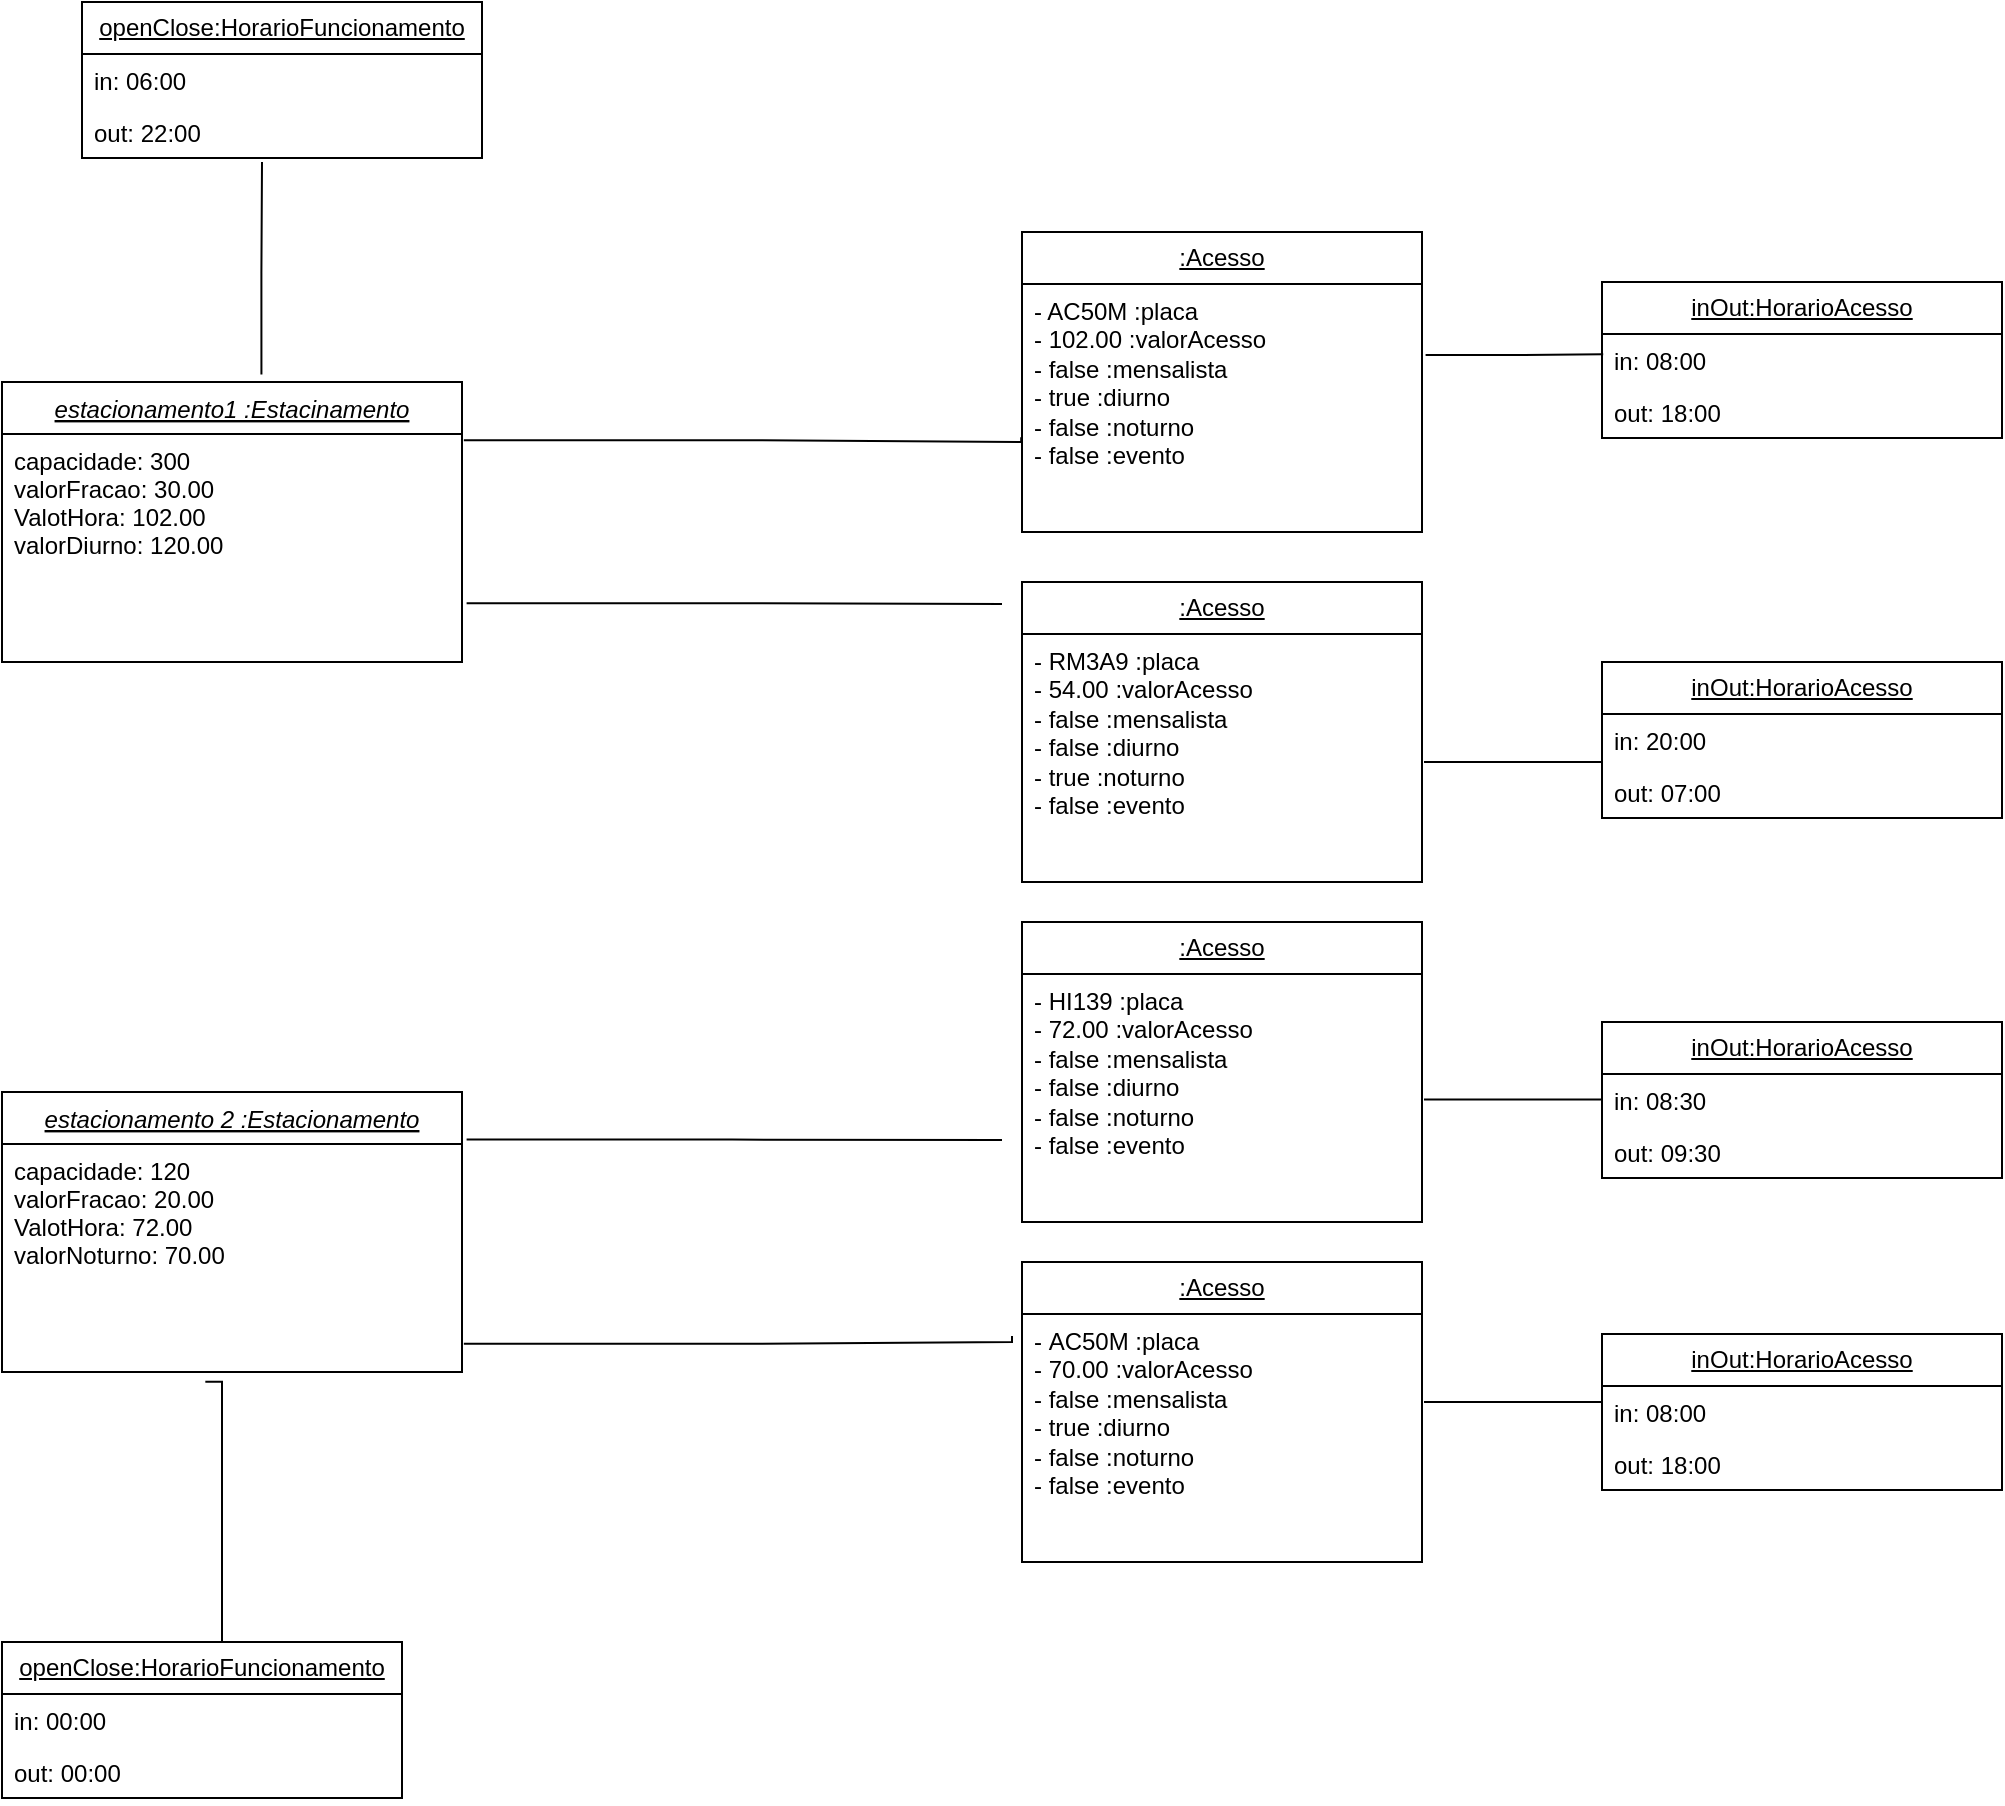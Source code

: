 <mxfile version="21.3.2" type="google">
  <diagram id="He-pfbhHF_52gu7V2dkw" name="Página-1">
    <mxGraphModel grid="1" page="1" gridSize="10" guides="1" tooltips="1" connect="1" arrows="1" fold="1" pageScale="1" pageWidth="827" pageHeight="1169" math="0" shadow="0">
      <root>
        <mxCell id="WIyWlLk6GJQsqaUBKTNV-0" />
        <mxCell id="WIyWlLk6GJQsqaUBKTNV-1" parent="WIyWlLk6GJQsqaUBKTNV-0" />
        <mxCell id="zkfFHV4jXpPFQw0GAbJ--0" value="estacionamento1 :Estacinamento" style="swimlane;fontStyle=6;align=center;verticalAlign=top;childLayout=stackLayout;horizontal=1;startSize=26;horizontalStack=0;resizeParent=1;resizeLast=0;collapsible=1;marginBottom=0;rounded=0;shadow=0;strokeWidth=1;" vertex="1" parent="WIyWlLk6GJQsqaUBKTNV-1">
          <mxGeometry x="80" y="90" width="230" height="140" as="geometry">
            <mxRectangle x="230" y="140" width="160" height="26" as="alternateBounds" />
          </mxGeometry>
        </mxCell>
        <mxCell id="zkfFHV4jXpPFQw0GAbJ--1" value="capacidade: 300&#xa;valorFracao: 30.00&#xa;ValotHora: 102.00&#xa;valorDiurno: 120.00&#xa;" style="text;align=left;verticalAlign=top;spacingLeft=4;spacingRight=4;overflow=hidden;rotatable=0;points=[[0,0.5],[1,0.5]];portConstraint=eastwest;" vertex="1" parent="zkfFHV4jXpPFQw0GAbJ--0">
          <mxGeometry y="26" width="230" height="114" as="geometry" />
        </mxCell>
        <mxCell id="Rg48Sche9cE2XQFXGQyf-0" value="estacionamento 2 :Estacionamento" style="swimlane;fontStyle=6;align=center;verticalAlign=top;childLayout=stackLayout;horizontal=1;startSize=26;horizontalStack=0;resizeParent=1;resizeLast=0;collapsible=1;marginBottom=0;rounded=0;shadow=0;strokeWidth=1;" vertex="1" parent="WIyWlLk6GJQsqaUBKTNV-1">
          <mxGeometry x="80" y="445" width="230" height="140" as="geometry">
            <mxRectangle x="230" y="140" width="160" height="26" as="alternateBounds" />
          </mxGeometry>
        </mxCell>
        <mxCell id="Rg48Sche9cE2XQFXGQyf-1" value="capacidade: 120&#xa;valorFracao: 20.00&#xa;ValotHora: 72.00&#xa;valorNoturno: 70.00&#xa;" style="text;align=left;verticalAlign=top;spacingLeft=4;spacingRight=4;overflow=hidden;rotatable=0;points=[[0,0.5],[1,0.5]];portConstraint=eastwest;" vertex="1" parent="Rg48Sche9cE2XQFXGQyf-0">
          <mxGeometry y="26" width="230" height="114" as="geometry" />
        </mxCell>
        <mxCell id="Rg48Sche9cE2XQFXGQyf-10" value="&lt;u&gt;:Acesso&lt;/u&gt;" style="swimlane;fontStyle=0;childLayout=stackLayout;horizontal=1;startSize=26;fillColor=none;horizontalStack=0;resizeParent=1;resizeParentMax=0;resizeLast=0;collapsible=1;marginBottom=0;whiteSpace=wrap;html=1;" vertex="1" parent="WIyWlLk6GJQsqaUBKTNV-1">
          <mxGeometry x="590" y="15" width="200" height="150" as="geometry" />
        </mxCell>
        <mxCell id="Rg48Sche9cE2XQFXGQyf-11" value="- AC50M&amp;nbsp;:placa&lt;br&gt;- 102.00 :valorAcesso&lt;br&gt;- false :mensalista&lt;br&gt;- true :diurno&lt;br&gt;- false :noturno&lt;br&gt;- false :evento&lt;br&gt;" style="text;strokeColor=none;fillColor=none;align=left;verticalAlign=top;spacingLeft=4;spacingRight=4;overflow=hidden;rotatable=0;points=[[0,0.5],[1,0.5]];portConstraint=eastwest;whiteSpace=wrap;html=1;" vertex="1" parent="Rg48Sche9cE2XQFXGQyf-10">
          <mxGeometry y="26" width="200" height="124" as="geometry" />
        </mxCell>
        <mxCell id="Rg48Sche9cE2XQFXGQyf-20" value="&lt;u&gt;:Acesso&lt;/u&gt;" style="swimlane;fontStyle=0;childLayout=stackLayout;horizontal=1;startSize=26;fillColor=none;horizontalStack=0;resizeParent=1;resizeParentMax=0;resizeLast=0;collapsible=1;marginBottom=0;whiteSpace=wrap;html=1;" vertex="1" parent="WIyWlLk6GJQsqaUBKTNV-1">
          <mxGeometry x="590" y="190" width="200" height="150" as="geometry" />
        </mxCell>
        <mxCell id="Rg48Sche9cE2XQFXGQyf-21" value="-&amp;nbsp;RM3A9&amp;nbsp;:placa&lt;br&gt;- 54.00 :valorAcesso&lt;br&gt;- false :mensalista&lt;br&gt;- false :diurno&lt;br&gt;- true :noturno&lt;br&gt;- false :evento&lt;br&gt;" style="text;strokeColor=none;fillColor=none;align=left;verticalAlign=top;spacingLeft=4;spacingRight=4;overflow=hidden;rotatable=0;points=[[0,0.5],[1,0.5]];portConstraint=eastwest;whiteSpace=wrap;html=1;" vertex="1" parent="Rg48Sche9cE2XQFXGQyf-20">
          <mxGeometry y="26" width="200" height="124" as="geometry" />
        </mxCell>
        <mxCell id="Rg48Sche9cE2XQFXGQyf-22" value="&lt;u&gt;:Acesso&lt;/u&gt;" style="swimlane;fontStyle=0;childLayout=stackLayout;horizontal=1;startSize=26;fillColor=none;horizontalStack=0;resizeParent=1;resizeParentMax=0;resizeLast=0;collapsible=1;marginBottom=0;whiteSpace=wrap;html=1;" vertex="1" parent="WIyWlLk6GJQsqaUBKTNV-1">
          <mxGeometry x="590" y="360" width="200" height="150" as="geometry" />
        </mxCell>
        <mxCell id="Rg48Sche9cE2XQFXGQyf-23" value="-&amp;nbsp;HI139&amp;nbsp;:placa&lt;br&gt;- 72.00 :valorAcesso&lt;br&gt;- false :mensalista&lt;br&gt;- false :diurno&lt;br&gt;- false :noturno&lt;br&gt;- false :evento&lt;br&gt;" style="text;strokeColor=none;fillColor=none;align=left;verticalAlign=top;spacingLeft=4;spacingRight=4;overflow=hidden;rotatable=0;points=[[0,0.5],[1,0.5]];portConstraint=eastwest;whiteSpace=wrap;html=1;" vertex="1" parent="Rg48Sche9cE2XQFXGQyf-22">
          <mxGeometry y="26" width="200" height="124" as="geometry" />
        </mxCell>
        <mxCell id="Rg48Sche9cE2XQFXGQyf-24" value="&lt;u&gt;:Acesso&lt;/u&gt;" style="swimlane;fontStyle=0;childLayout=stackLayout;horizontal=1;startSize=26;fillColor=none;horizontalStack=0;resizeParent=1;resizeParentMax=0;resizeLast=0;collapsible=1;marginBottom=0;whiteSpace=wrap;html=1;" vertex="1" parent="WIyWlLk6GJQsqaUBKTNV-1">
          <mxGeometry x="590" y="530" width="200" height="150" as="geometry" />
        </mxCell>
        <mxCell id="Rg48Sche9cE2XQFXGQyf-25" value="-&amp;nbsp;AC50M :placa&lt;br&gt;- 70.00 :valorAcesso&lt;br&gt;- false :mensalista&lt;br&gt;- true :diurno&lt;br&gt;- false :noturno&lt;br&gt;- false :evento" style="text;strokeColor=none;fillColor=none;align=left;verticalAlign=top;spacingLeft=4;spacingRight=4;overflow=hidden;rotatable=0;points=[[0,0.5],[1,0.5]];portConstraint=eastwest;whiteSpace=wrap;html=1;" vertex="1" parent="Rg48Sche9cE2XQFXGQyf-24">
          <mxGeometry y="26" width="200" height="124" as="geometry" />
        </mxCell>
        <mxCell id="Rqd5GMoUPTNNjES2_OAK-5" value="&lt;u&gt;openClose:HorarioFuncionamento&lt;/u&gt;" style="swimlane;fontStyle=0;childLayout=stackLayout;horizontal=1;startSize=26;fillColor=none;horizontalStack=0;resizeParent=1;resizeParentMax=0;resizeLast=0;collapsible=1;marginBottom=0;whiteSpace=wrap;html=1;" vertex="1" parent="WIyWlLk6GJQsqaUBKTNV-1">
          <mxGeometry x="80" y="720" width="200" height="78" as="geometry" />
        </mxCell>
        <mxCell id="Rqd5GMoUPTNNjES2_OAK-6" value="in: 00:00" style="text;strokeColor=none;fillColor=none;align=left;verticalAlign=top;spacingLeft=4;spacingRight=4;overflow=hidden;rotatable=0;points=[[0,0.5],[1,0.5]];portConstraint=eastwest;whiteSpace=wrap;html=1;" vertex="1" parent="Rqd5GMoUPTNNjES2_OAK-5">
          <mxGeometry y="26" width="200" height="26" as="geometry" />
        </mxCell>
        <mxCell id="Rqd5GMoUPTNNjES2_OAK-7" value="out: 00:00" style="text;strokeColor=none;fillColor=none;align=left;verticalAlign=top;spacingLeft=4;spacingRight=4;overflow=hidden;rotatable=0;points=[[0,0.5],[1,0.5]];portConstraint=eastwest;whiteSpace=wrap;html=1;" vertex="1" parent="Rqd5GMoUPTNNjES2_OAK-5">
          <mxGeometry y="52" width="200" height="26" as="geometry" />
        </mxCell>
        <mxCell id="Rqd5GMoUPTNNjES2_OAK-10" value="" style="endArrow=none;html=1;edgeStyle=orthogonalEdgeStyle;rounded=0;exitX=0.564;exitY=-0.027;exitDx=0;exitDy=0;exitPerimeter=0;" edge="1" parent="WIyWlLk6GJQsqaUBKTNV-1" source="zkfFHV4jXpPFQw0GAbJ--0">
          <mxGeometry relative="1" as="geometry">
            <mxPoint x="300" y="120" as="sourcePoint" />
            <mxPoint x="210" y="-20" as="targetPoint" />
          </mxGeometry>
        </mxCell>
        <mxCell id="Rqd5GMoUPTNNjES2_OAK-17" value="&lt;u&gt;inOut:HorarioAcesso&lt;/u&gt;" style="swimlane;fontStyle=0;childLayout=stackLayout;horizontal=1;startSize=26;fillColor=none;horizontalStack=0;resizeParent=1;resizeParentMax=0;resizeLast=0;collapsible=1;marginBottom=0;whiteSpace=wrap;html=1;" vertex="1" parent="WIyWlLk6GJQsqaUBKTNV-1">
          <mxGeometry x="880" y="40" width="200" height="78" as="geometry" />
        </mxCell>
        <mxCell id="Rqd5GMoUPTNNjES2_OAK-18" value="in: 08:00" style="text;strokeColor=none;fillColor=none;align=left;verticalAlign=top;spacingLeft=4;spacingRight=4;overflow=hidden;rotatable=0;points=[[0,0.5],[1,0.5]];portConstraint=eastwest;whiteSpace=wrap;html=1;" vertex="1" parent="Rqd5GMoUPTNNjES2_OAK-17">
          <mxGeometry y="26" width="200" height="26" as="geometry" />
        </mxCell>
        <mxCell id="Rqd5GMoUPTNNjES2_OAK-19" value="out: 18:00" style="text;strokeColor=none;fillColor=none;align=left;verticalAlign=top;spacingLeft=4;spacingRight=4;overflow=hidden;rotatable=0;points=[[0,0.5],[1,0.5]];portConstraint=eastwest;whiteSpace=wrap;html=1;" vertex="1" parent="Rqd5GMoUPTNNjES2_OAK-17">
          <mxGeometry y="52" width="200" height="26" as="geometry" />
        </mxCell>
        <mxCell id="Rqd5GMoUPTNNjES2_OAK-23" value="&lt;u&gt;inOut:HorarioAcesso&lt;/u&gt;" style="swimlane;fontStyle=0;childLayout=stackLayout;horizontal=1;startSize=26;fillColor=none;horizontalStack=0;resizeParent=1;resizeParentMax=0;resizeLast=0;collapsible=1;marginBottom=0;whiteSpace=wrap;html=1;" vertex="1" parent="WIyWlLk6GJQsqaUBKTNV-1">
          <mxGeometry x="880" y="230" width="200" height="78" as="geometry" />
        </mxCell>
        <mxCell id="Rqd5GMoUPTNNjES2_OAK-24" value="in: 20:00" style="text;strokeColor=none;fillColor=none;align=left;verticalAlign=top;spacingLeft=4;spacingRight=4;overflow=hidden;rotatable=0;points=[[0,0.5],[1,0.5]];portConstraint=eastwest;whiteSpace=wrap;html=1;" vertex="1" parent="Rqd5GMoUPTNNjES2_OAK-23">
          <mxGeometry y="26" width="200" height="26" as="geometry" />
        </mxCell>
        <mxCell id="Rqd5GMoUPTNNjES2_OAK-25" value="out: 07:00" style="text;strokeColor=none;fillColor=none;align=left;verticalAlign=top;spacingLeft=4;spacingRight=4;overflow=hidden;rotatable=0;points=[[0,0.5],[1,0.5]];portConstraint=eastwest;whiteSpace=wrap;html=1;" vertex="1" parent="Rqd5GMoUPTNNjES2_OAK-23">
          <mxGeometry y="52" width="200" height="26" as="geometry" />
        </mxCell>
        <mxCell id="Rqd5GMoUPTNNjES2_OAK-26" value="&lt;u&gt;inOut:HorarioAcesso&lt;/u&gt;" style="swimlane;fontStyle=0;childLayout=stackLayout;horizontal=1;startSize=26;fillColor=none;horizontalStack=0;resizeParent=1;resizeParentMax=0;resizeLast=0;collapsible=1;marginBottom=0;whiteSpace=wrap;html=1;" vertex="1" parent="WIyWlLk6GJQsqaUBKTNV-1">
          <mxGeometry x="880" y="410" width="200" height="78" as="geometry" />
        </mxCell>
        <mxCell id="Rqd5GMoUPTNNjES2_OAK-27" value="in: 08:30" style="text;strokeColor=none;fillColor=none;align=left;verticalAlign=top;spacingLeft=4;spacingRight=4;overflow=hidden;rotatable=0;points=[[0,0.5],[1,0.5]];portConstraint=eastwest;whiteSpace=wrap;html=1;" vertex="1" parent="Rqd5GMoUPTNNjES2_OAK-26">
          <mxGeometry y="26" width="200" height="26" as="geometry" />
        </mxCell>
        <mxCell id="Rqd5GMoUPTNNjES2_OAK-28" value="out: 09:30" style="text;strokeColor=none;fillColor=none;align=left;verticalAlign=top;spacingLeft=4;spacingRight=4;overflow=hidden;rotatable=0;points=[[0,0.5],[1,0.5]];portConstraint=eastwest;whiteSpace=wrap;html=1;" vertex="1" parent="Rqd5GMoUPTNNjES2_OAK-26">
          <mxGeometry y="52" width="200" height="26" as="geometry" />
        </mxCell>
        <mxCell id="Rqd5GMoUPTNNjES2_OAK-29" value="&lt;u&gt;inOut:HorarioAcesso&lt;/u&gt;" style="swimlane;fontStyle=0;childLayout=stackLayout;horizontal=1;startSize=26;fillColor=none;horizontalStack=0;resizeParent=1;resizeParentMax=0;resizeLast=0;collapsible=1;marginBottom=0;whiteSpace=wrap;html=1;" vertex="1" parent="WIyWlLk6GJQsqaUBKTNV-1">
          <mxGeometry x="880" y="566" width="200" height="78" as="geometry" />
        </mxCell>
        <mxCell id="Rqd5GMoUPTNNjES2_OAK-30" value="in: 08:00" style="text;strokeColor=none;fillColor=none;align=left;verticalAlign=top;spacingLeft=4;spacingRight=4;overflow=hidden;rotatable=0;points=[[0,0.5],[1,0.5]];portConstraint=eastwest;whiteSpace=wrap;html=1;" vertex="1" parent="Rqd5GMoUPTNNjES2_OAK-29">
          <mxGeometry y="26" width="200" height="26" as="geometry" />
        </mxCell>
        <mxCell id="Rqd5GMoUPTNNjES2_OAK-31" value="out: 18:00" style="text;strokeColor=none;fillColor=none;align=left;verticalAlign=top;spacingLeft=4;spacingRight=4;overflow=hidden;rotatable=0;points=[[0,0.5],[1,0.5]];portConstraint=eastwest;whiteSpace=wrap;html=1;" vertex="1" parent="Rqd5GMoUPTNNjES2_OAK-29">
          <mxGeometry y="52" width="200" height="26" as="geometry" />
        </mxCell>
        <mxCell id="Rqd5GMoUPTNNjES2_OAK-32" value="&lt;u&gt;openClose:HorarioFuncionamento&lt;/u&gt;" style="swimlane;fontStyle=0;childLayout=stackLayout;horizontal=1;startSize=26;fillColor=none;horizontalStack=0;resizeParent=1;resizeParentMax=0;resizeLast=0;collapsible=1;marginBottom=0;whiteSpace=wrap;html=1;" vertex="1" parent="WIyWlLk6GJQsqaUBKTNV-1">
          <mxGeometry x="120" y="-100" width="200" height="78" as="geometry" />
        </mxCell>
        <mxCell id="Rqd5GMoUPTNNjES2_OAK-33" value="in: 06:00" style="text;strokeColor=none;fillColor=none;align=left;verticalAlign=top;spacingLeft=4;spacingRight=4;overflow=hidden;rotatable=0;points=[[0,0.5],[1,0.5]];portConstraint=eastwest;whiteSpace=wrap;html=1;" vertex="1" parent="Rqd5GMoUPTNNjES2_OAK-32">
          <mxGeometry y="26" width="200" height="26" as="geometry" />
        </mxCell>
        <mxCell id="Rqd5GMoUPTNNjES2_OAK-34" value="out: 22:00" style="text;strokeColor=none;fillColor=none;align=left;verticalAlign=top;spacingLeft=4;spacingRight=4;overflow=hidden;rotatable=0;points=[[0,0.5],[1,0.5]];portConstraint=eastwest;whiteSpace=wrap;html=1;" vertex="1" parent="Rqd5GMoUPTNNjES2_OAK-32">
          <mxGeometry y="52" width="200" height="26" as="geometry" />
        </mxCell>
        <mxCell id="Rqd5GMoUPTNNjES2_OAK-35" value="" style="endArrow=none;html=1;edgeStyle=orthogonalEdgeStyle;rounded=0;exitX=1.009;exitY=0.286;exitDx=0;exitDy=0;exitPerimeter=0;entryX=0.003;entryY=0.39;entryDx=0;entryDy=0;entryPerimeter=0;" edge="1" parent="WIyWlLk6GJQsqaUBKTNV-1" source="Rg48Sche9cE2XQFXGQyf-11" target="Rqd5GMoUPTNNjES2_OAK-18">
          <mxGeometry relative="1" as="geometry">
            <mxPoint x="770" y="78.33" as="sourcePoint" />
            <mxPoint x="930" y="78.33" as="targetPoint" />
          </mxGeometry>
        </mxCell>
        <mxCell id="Rqd5GMoUPTNNjES2_OAK-41" value="" style="endArrow=none;html=1;edgeStyle=orthogonalEdgeStyle;rounded=0;exitX=1.009;exitY=0.286;exitDx=0;exitDy=0;exitPerimeter=0;entryX=0.003;entryY=0.39;entryDx=0;entryDy=0;entryPerimeter=0;" edge="1" parent="WIyWlLk6GJQsqaUBKTNV-1">
          <mxGeometry relative="1" as="geometry">
            <mxPoint x="791" y="280" as="sourcePoint" />
            <mxPoint x="880" y="280" as="targetPoint" />
          </mxGeometry>
        </mxCell>
        <mxCell id="Rqd5GMoUPTNNjES2_OAK-42" value="" style="endArrow=none;html=1;edgeStyle=orthogonalEdgeStyle;rounded=0;exitX=1.009;exitY=0.286;exitDx=0;exitDy=0;exitPerimeter=0;entryX=0.003;entryY=0.39;entryDx=0;entryDy=0;entryPerimeter=0;" edge="1" parent="WIyWlLk6GJQsqaUBKTNV-1">
          <mxGeometry relative="1" as="geometry">
            <mxPoint x="791" y="448.76" as="sourcePoint" />
            <mxPoint x="880" y="448.76" as="targetPoint" />
          </mxGeometry>
        </mxCell>
        <mxCell id="Rqd5GMoUPTNNjES2_OAK-43" value="" style="endArrow=none;html=1;edgeStyle=orthogonalEdgeStyle;rounded=0;exitX=1.009;exitY=0.286;exitDx=0;exitDy=0;exitPerimeter=0;entryX=0.003;entryY=0.39;entryDx=0;entryDy=0;entryPerimeter=0;" edge="1" parent="WIyWlLk6GJQsqaUBKTNV-1">
          <mxGeometry relative="1" as="geometry">
            <mxPoint x="791" y="600" as="sourcePoint" />
            <mxPoint x="880" y="600" as="targetPoint" />
          </mxGeometry>
        </mxCell>
        <mxCell id="Rqd5GMoUPTNNjES2_OAK-45" value="" style="endArrow=none;html=1;edgeStyle=orthogonalEdgeStyle;rounded=0;exitX=0.442;exitY=1.043;exitDx=0;exitDy=0;exitPerimeter=0;" edge="1" parent="WIyWlLk6GJQsqaUBKTNV-1" source="Rg48Sche9cE2XQFXGQyf-1">
          <mxGeometry relative="1" as="geometry">
            <mxPoint x="190" y="620" as="sourcePoint" />
            <mxPoint x="190" y="720" as="targetPoint" />
            <Array as="points">
              <mxPoint x="190" y="590" />
            </Array>
          </mxGeometry>
        </mxCell>
        <mxCell id="Rqd5GMoUPTNNjES2_OAK-50" value="" style="endArrow=none;html=1;edgeStyle=orthogonalEdgeStyle;rounded=0;exitX=1.004;exitY=0.027;exitDx=0;exitDy=0;exitPerimeter=0;entryX=-0.002;entryY=0.618;entryDx=0;entryDy=0;entryPerimeter=0;" edge="1" parent="WIyWlLk6GJQsqaUBKTNV-1" source="zkfFHV4jXpPFQw0GAbJ--1" target="Rg48Sche9cE2XQFXGQyf-11">
          <mxGeometry relative="1" as="geometry">
            <mxPoint x="340" y="118" as="sourcePoint" />
            <mxPoint x="500" y="118" as="targetPoint" />
            <Array as="points">
              <mxPoint x="450" y="119" />
              <mxPoint x="590" y="120" />
            </Array>
          </mxGeometry>
        </mxCell>
        <mxCell id="Rqd5GMoUPTNNjES2_OAK-56" value="" style="endArrow=none;html=1;edgeStyle=orthogonalEdgeStyle;rounded=0;exitX=1.01;exitY=0.742;exitDx=0;exitDy=0;exitPerimeter=0;" edge="1" parent="WIyWlLk6GJQsqaUBKTNV-1" source="zkfFHV4jXpPFQw0GAbJ--1">
          <mxGeometry relative="1" as="geometry">
            <mxPoint x="530" y="240" as="sourcePoint" />
            <mxPoint x="580" y="201" as="targetPoint" />
          </mxGeometry>
        </mxCell>
        <mxCell id="Rqd5GMoUPTNNjES2_OAK-59" value="" style="endArrow=none;html=1;edgeStyle=orthogonalEdgeStyle;rounded=0;exitX=1.01;exitY=0.17;exitDx=0;exitDy=0;exitPerimeter=0;" edge="1" parent="WIyWlLk6GJQsqaUBKTNV-1" source="Rg48Sche9cE2XQFXGQyf-0">
          <mxGeometry relative="1" as="geometry">
            <mxPoint x="530" y="500" as="sourcePoint" />
            <mxPoint x="580" y="469" as="targetPoint" />
          </mxGeometry>
        </mxCell>
        <mxCell id="Rqd5GMoUPTNNjES2_OAK-65" value="" style="endArrow=none;html=1;edgeStyle=orthogonalEdgeStyle;rounded=0;exitX=1.004;exitY=0.876;exitDx=0;exitDy=0;exitPerimeter=0;entryX=-0.025;entryY=0.089;entryDx=0;entryDy=0;entryPerimeter=0;" edge="1" parent="WIyWlLk6GJQsqaUBKTNV-1" source="Rg48Sche9cE2XQFXGQyf-1" target="Rg48Sche9cE2XQFXGQyf-25">
          <mxGeometry relative="1" as="geometry">
            <mxPoint x="530" y="500" as="sourcePoint" />
            <mxPoint x="690" y="500" as="targetPoint" />
            <Array as="points">
              <mxPoint x="450" y="571" />
              <mxPoint x="585" y="570" />
            </Array>
          </mxGeometry>
        </mxCell>
      </root>
    </mxGraphModel>
  </diagram>
</mxfile>
